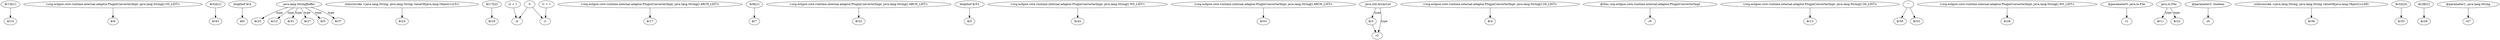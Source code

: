 digraph g {
0[label="$r13[i1]"]
1[label="$r14"]
0->1[label=""]
2[label="<org.eclipse.core.runtime.internal.adaptor.PluginConverterImpl: java.lang.String[] OS_LIST>"]
3[label="$r6"]
2->3[label=""]
4[label="$r42[i1]"]
5[label="$r43"]
4->5[label=""]
6[label="lengthof $r4"]
7[label="$i0"]
6->7[label=""]
8[label="java.lang.StringBuffer"]
9[label="$r23"]
8->9[label="type"]
10[label="staticinvoke <java.lang.String: java.lang.String valueOf(java.lang.Object)>(r51)"]
11[label="$r24"]
10->11[label=""]
12[label="$r17[i2]"]
13[label="$r18"]
12->13[label=""]
14[label="i2 + 1"]
15[label="i2"]
14->15[label=""]
16[label="<org.eclipse.core.runtime.internal.adaptor.PluginConverterImpl: java.lang.String[] ARCH_LIST>"]
17[label="$r17"]
16->17[label=""]
18[label="$r6[i1]"]
19[label="$r7"]
18->19[label=""]
20[label="<org.eclipse.core.runtime.internal.adaptor.PluginConverterImpl: java.lang.String[] ARCH_LIST>"]
21[label="$r32"]
20->21[label=""]
22[label="lengthof $r53"]
23[label="$i3"]
22->23[label=""]
24[label="0"]
25[label="i1"]
24->25[label=""]
26[label="<org.eclipse.core.runtime.internal.adaptor.PluginConverterImpl: java.lang.String[] WS_LIST>"]
27[label="$r42"]
26->27[label=""]
28[label="<org.eclipse.core.runtime.internal.adaptor.PluginConverterImpl: java.lang.String[] ARCH_LIST>"]
29[label="$r53"]
28->29[label=""]
30[label="$r3"]
31[label="r2"]
30->31[label=""]
32[label="$r12"]
8->32[label="type"]
33[label="<org.eclipse.core.runtime.internal.adaptor.PluginConverterImpl: java.lang.String[] OS_LIST>"]
34[label="$r4"]
33->34[label=""]
35[label="@this: org.eclipse.core.runtime.internal.adaptor.PluginConverterImpl"]
36[label="r0"]
35->36[label=""]
37[label="$r41"]
8->37[label="type"]
38[label="$r27"]
8->38[label="type"]
24->15[label=""]
39[label="<org.eclipse.core.runtime.internal.adaptor.PluginConverterImpl: java.lang.String[] OS_LIST>"]
40[label="$r13"]
39->40[label=""]
41[label="i1 + 1"]
41->25[label=""]
42[label="$r5"]
8->42[label="type"]
43[label="''"]
44[label="$r50"]
43->44[label=""]
45[label="$r52"]
43->45[label=""]
46[label="<org.eclipse.core.runtime.internal.adaptor.PluginConverterImpl: java.lang.String[] WS_LIST>"]
47[label="$r28"]
46->47[label=""]
48[label="@parameter0: java.io.File"]
49[label="r1"]
48->49[label=""]
50[label="java.util.ArrayList"]
50->31[label="type"]
51[label="java.io.File"]
52[label="$r11"]
51->52[label="type"]
53[label="@parameter2: boolean"]
54[label="z0"]
53->54[label=""]
55[label="staticinvoke <java.lang.String: java.lang.String valueOf(java.lang.Object)>(r49)"]
56[label="$r38"]
55->56[label=""]
57[label="$r22"]
51->57[label="type"]
58[label="$r32[i2]"]
59[label="$r33"]
58->59[label=""]
60[label="$r28[i1]"]
61[label="$r29"]
60->61[label=""]
50->30[label="type"]
62[label="@parameter1: java.lang.String"]
63[label="r47"]
62->63[label=""]
64[label="$r37"]
8->64[label="type"]
}